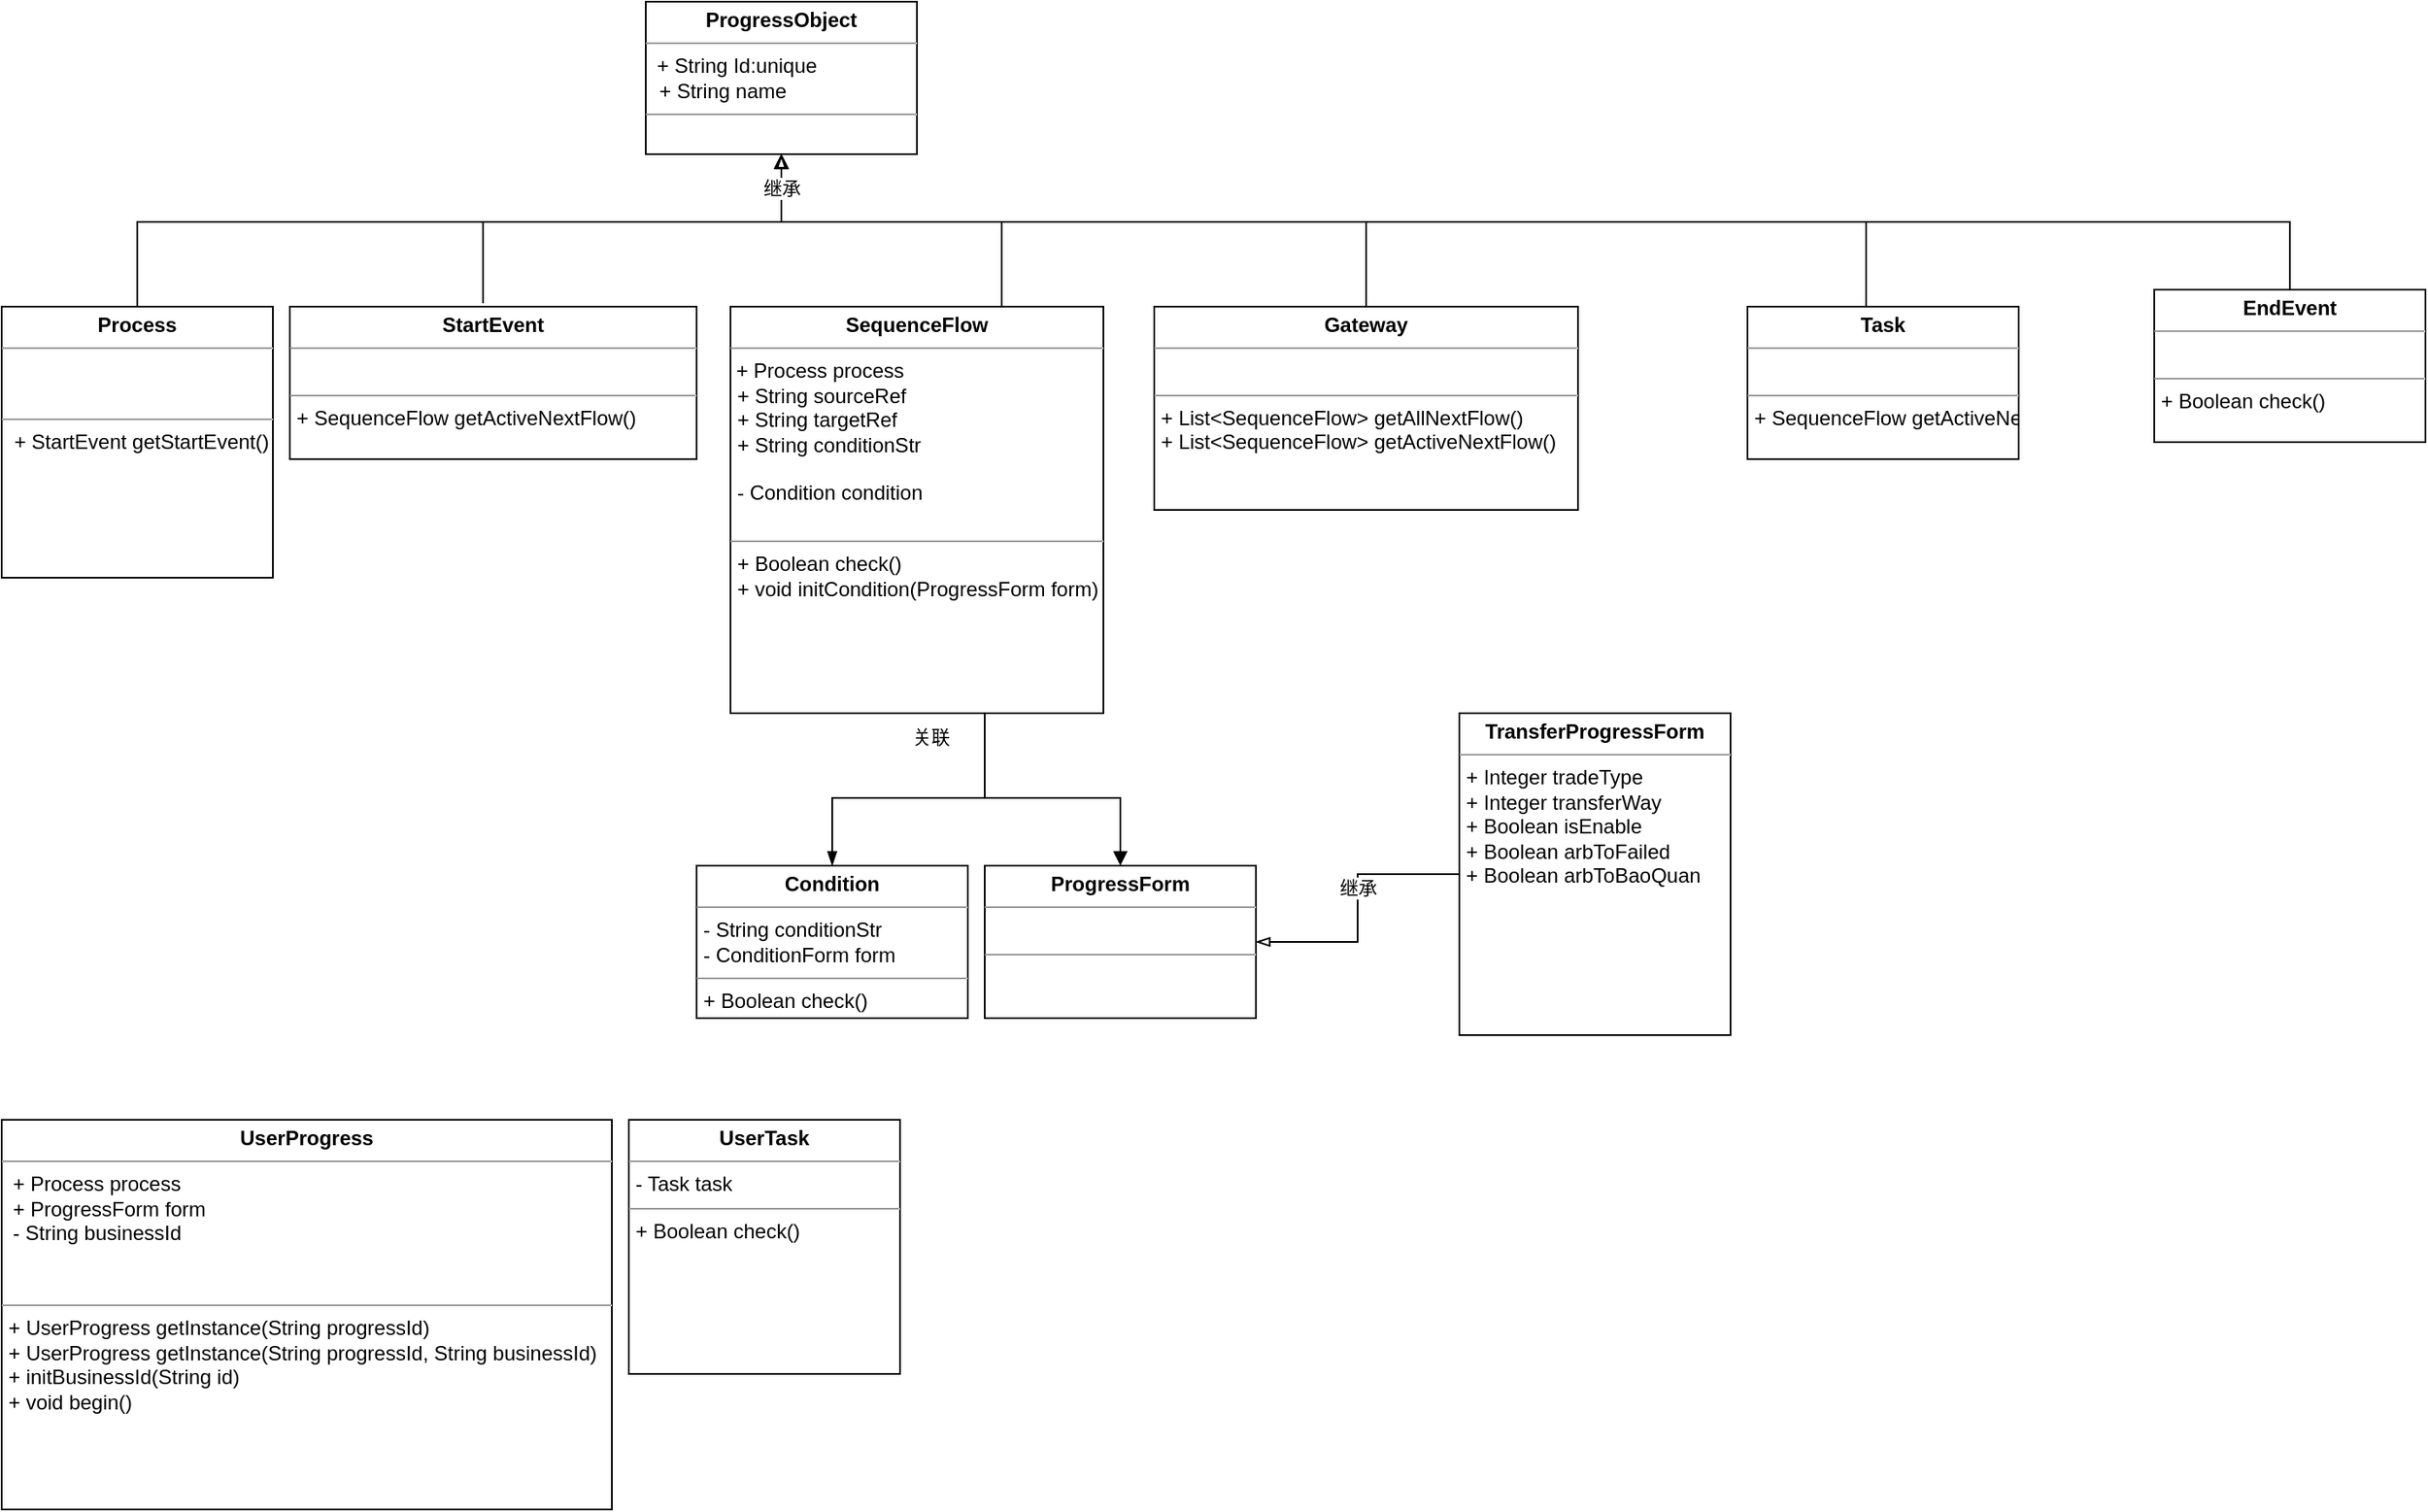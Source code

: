 <mxfile version="20.5.1" type="github">
  <diagram id="irxYXEMwynxG1fhxJzVo" name="Page-1">
    <mxGraphModel dx="1666" dy="792" grid="1" gridSize="10" guides="1" tooltips="1" connect="1" arrows="1" fold="1" page="1" pageScale="1" pageWidth="850" pageHeight="1100" math="0" shadow="0">
      <root>
        <mxCell id="0" />
        <mxCell id="1" parent="0" />
        <mxCell id="aLDOUh4v3opePZZqZGgN-15" style="edgeStyle=orthogonalEdgeStyle;rounded=0;orthogonalLoop=1;jettySize=auto;html=1;entryX=0.5;entryY=1;entryDx=0;entryDy=0;endArrow=block;endFill=0;" edge="1" parent="1" source="L5ERG233UL1eMyCegkhS-21" target="aLDOUh4v3opePZZqZGgN-7">
          <mxGeometry relative="1" as="geometry">
            <Array as="points">
              <mxPoint x="610" y="180" />
              <mxPoint x="480" y="180" />
            </Array>
          </mxGeometry>
        </mxCell>
        <mxCell id="aLDOUh4v3opePZZqZGgN-27" style="edgeStyle=orthogonalEdgeStyle;rounded=0;orthogonalLoop=1;jettySize=auto;html=1;endArrow=blockThin;endFill=1;" edge="1" parent="1" source="L5ERG233UL1eMyCegkhS-21" target="aLDOUh4v3opePZZqZGgN-1">
          <mxGeometry relative="1" as="geometry">
            <mxPoint x="510" y="550" as="targetPoint" />
            <Array as="points">
              <mxPoint x="600" y="520" />
              <mxPoint x="510" y="520" />
            </Array>
          </mxGeometry>
        </mxCell>
        <mxCell id="aLDOUh4v3opePZZqZGgN-28" style="edgeStyle=orthogonalEdgeStyle;rounded=0;orthogonalLoop=1;jettySize=auto;html=1;endArrow=block;endFill=1;exitX=0.5;exitY=1;exitDx=0;exitDy=0;" edge="1" parent="1" source="L5ERG233UL1eMyCegkhS-21" target="aLDOUh4v3opePZZqZGgN-21">
          <mxGeometry relative="1" as="geometry">
            <Array as="points">
              <mxPoint x="600" y="520" />
              <mxPoint x="680" y="520" />
            </Array>
          </mxGeometry>
        </mxCell>
        <mxCell id="aLDOUh4v3opePZZqZGgN-29" value="关联" style="edgeLabel;html=1;align=center;verticalAlign=middle;resizable=0;points=[];" vertex="1" connectable="0" parent="aLDOUh4v3opePZZqZGgN-28">
          <mxGeometry x="-0.937" y="-1" relative="1" as="geometry">
            <mxPoint x="1" y="13" as="offset" />
          </mxGeometry>
        </mxCell>
        <mxCell id="L5ERG233UL1eMyCegkhS-21" value="&lt;p style=&quot;margin:0px;margin-top:4px;text-align:center;&quot;&gt;&lt;b&gt;SequenceFlow&lt;/b&gt;&lt;br&gt;&lt;/p&gt;&lt;hr size=&quot;1&quot;&gt;&amp;nbsp;+ Process process&lt;br&gt;&lt;p style=&quot;margin:0px;margin-left:4px;&quot;&gt;+ String sourceRef&lt;/p&gt;&lt;p style=&quot;margin:0px;margin-left:4px;&quot;&gt;+ String targetRef&lt;br&gt;+ String conditionStr&lt;br&gt;&lt;/p&gt;&lt;p style=&quot;margin:0px;margin-left:4px;&quot;&gt;&lt;br&gt;&lt;/p&gt;&lt;p style=&quot;margin:0px;margin-left:4px;&quot;&gt;- Condition condition&lt;br&gt;&lt;/p&gt;&lt;p style=&quot;margin:0px;margin-left:4px;&quot;&gt;&lt;br&gt;&lt;/p&gt;&lt;hr size=&quot;1&quot;&gt;&lt;p style=&quot;margin:0px;margin-left:4px;&quot;&gt;+ Boolean check()&lt;/p&gt;&lt;p style=&quot;margin:0px;margin-left:4px;&quot;&gt;+ void initCondition(ProgressForm form)&lt;br&gt;&lt;/p&gt;&lt;p style=&quot;margin:0px;margin-left:4px;&quot;&gt;&lt;br&gt;&lt;/p&gt;" style="verticalAlign=top;align=left;overflow=fill;fontSize=12;fontFamily=Helvetica;html=1;" parent="1" vertex="1">
          <mxGeometry x="450" y="230" width="220" height="240" as="geometry" />
        </mxCell>
        <mxCell id="aLDOUh4v3opePZZqZGgN-1" value="&lt;p style=&quot;margin:0px;margin-top:4px;text-align:center;&quot;&gt;&lt;b&gt;Condition&lt;/b&gt;&lt;br&gt;&lt;/p&gt;&lt;hr size=&quot;1&quot;&gt;&lt;p style=&quot;margin:0px;margin-left:4px;&quot;&gt;- String conditionStr&lt;/p&gt;&lt;p style=&quot;margin:0px;margin-left:4px;&quot;&gt;- ConditionForm form&lt;br&gt;&lt;/p&gt;&lt;hr size=&quot;1&quot;&gt;&lt;p style=&quot;margin:0px;margin-left:4px;&quot;&gt;+ Boolean check()&lt;br&gt;&lt;/p&gt;" style="verticalAlign=top;align=left;overflow=fill;fontSize=12;fontFamily=Helvetica;html=1;" vertex="1" parent="1">
          <mxGeometry x="430" y="560" width="160" height="90" as="geometry" />
        </mxCell>
        <mxCell id="aLDOUh4v3opePZZqZGgN-16" style="edgeStyle=orthogonalEdgeStyle;rounded=0;orthogonalLoop=1;jettySize=auto;html=1;endArrow=block;endFill=0;" edge="1" parent="1" source="aLDOUh4v3opePZZqZGgN-37" target="aLDOUh4v3opePZZqZGgN-7">
          <mxGeometry relative="1" as="geometry">
            <mxPoint x="1140" y="230" as="sourcePoint" />
            <Array as="points">
              <mxPoint x="1120" y="180" />
              <mxPoint x="480" y="180" />
            </Array>
          </mxGeometry>
        </mxCell>
        <mxCell id="aLDOUh4v3opePZZqZGgN-3" value="&lt;p style=&quot;margin:0px;margin-top:4px;text-align:center;&quot;&gt;&lt;b&gt;UserTask&lt;/b&gt;&lt;br&gt;&lt;/p&gt;&lt;hr size=&quot;1&quot;&gt;&lt;p style=&quot;margin:0px;margin-left:4px;&quot;&gt;- Task task&lt;/p&gt;&lt;hr size=&quot;1&quot;&gt;&lt;p style=&quot;margin:0px;margin-left:4px;&quot;&gt;+ Boolean check()&lt;br&gt;&lt;/p&gt;" style="verticalAlign=top;align=left;overflow=fill;fontSize=12;fontFamily=Helvetica;html=1;" vertex="1" parent="1">
          <mxGeometry x="390" y="710" width="160" height="150" as="geometry" />
        </mxCell>
        <mxCell id="aLDOUh4v3opePZZqZGgN-8" style="edgeStyle=orthogonalEdgeStyle;rounded=0;orthogonalLoop=1;jettySize=auto;html=1;endArrow=block;endFill=0;exitX=0.5;exitY=0;exitDx=0;exitDy=0;" edge="1" parent="1" source="aLDOUh4v3opePZZqZGgN-4" target="aLDOUh4v3opePZZqZGgN-7">
          <mxGeometry relative="1" as="geometry">
            <Array as="points">
              <mxPoint x="100" y="180" />
              <mxPoint x="480" y="180" />
            </Array>
          </mxGeometry>
        </mxCell>
        <mxCell id="aLDOUh4v3opePZZqZGgN-4" value="&lt;p style=&quot;margin:0px;margin-top:4px;text-align:center;&quot;&gt;&lt;b&gt;Process&lt;/b&gt;&lt;/p&gt;&lt;hr size=&quot;1&quot;&gt;&lt;br&gt;&lt;p style=&quot;margin:0px;margin-left:8px;&quot;&gt;&lt;br&gt;&lt;/p&gt;&lt;hr size=&quot;1&quot;&gt;&lt;p style=&quot;margin:0px;margin-left:4px;&quot;&gt;&amp;nbsp;+ StartEvent getStartEvent()&lt;br&gt;&lt;/p&gt;" style="verticalAlign=top;align=left;overflow=fill;fontSize=12;fontFamily=Helvetica;html=1;" vertex="1" parent="1">
          <mxGeometry x="20" y="230" width="160" height="160" as="geometry" />
        </mxCell>
        <mxCell id="aLDOUh4v3opePZZqZGgN-9" style="edgeStyle=orthogonalEdgeStyle;rounded=0;orthogonalLoop=1;jettySize=auto;html=1;entryX=0.5;entryY=1;entryDx=0;entryDy=0;endArrow=block;endFill=0;exitX=0.475;exitY=-0.022;exitDx=0;exitDy=0;exitPerimeter=0;" edge="1" parent="1" source="aLDOUh4v3opePZZqZGgN-5" target="aLDOUh4v3opePZZqZGgN-7">
          <mxGeometry relative="1" as="geometry">
            <Array as="points">
              <mxPoint x="304" y="180" />
              <mxPoint x="480" y="180" />
            </Array>
          </mxGeometry>
        </mxCell>
        <mxCell id="aLDOUh4v3opePZZqZGgN-5" value="&lt;p style=&quot;margin:0px;margin-top:4px;text-align:center;&quot;&gt;&lt;b&gt;StartEvent&lt;/b&gt;&lt;br&gt;&lt;/p&gt;&lt;hr size=&quot;1&quot;&gt;&lt;br&gt;&lt;hr size=&quot;1&quot;&gt;&lt;p style=&quot;margin:0px;margin-left:4px;&quot;&gt;+ SequenceFlow getActiveNextFlow()&lt;/p&gt;" style="verticalAlign=top;align=left;overflow=fill;fontSize=12;fontFamily=Helvetica;html=1;" vertex="1" parent="1">
          <mxGeometry x="190" y="230" width="240" height="90" as="geometry" />
        </mxCell>
        <mxCell id="aLDOUh4v3opePZZqZGgN-17" style="edgeStyle=orthogonalEdgeStyle;rounded=0;orthogonalLoop=1;jettySize=auto;html=1;endArrow=block;endFill=0;" edge="1" parent="1" source="aLDOUh4v3opePZZqZGgN-6" target="aLDOUh4v3opePZZqZGgN-7">
          <mxGeometry relative="1" as="geometry">
            <Array as="points">
              <mxPoint x="1370" y="180" />
              <mxPoint x="480" y="180" />
            </Array>
          </mxGeometry>
        </mxCell>
        <mxCell id="aLDOUh4v3opePZZqZGgN-6" value="&lt;p style=&quot;margin:0px;margin-top:4px;text-align:center;&quot;&gt;&lt;b&gt;EndEvent&lt;/b&gt;&lt;br&gt;&lt;/p&gt;&lt;hr size=&quot;1&quot;&gt;&amp;nbsp; &lt;br&gt;&lt;hr size=&quot;1&quot;&gt;&lt;p style=&quot;margin:0px;margin-left:4px;&quot;&gt;+ Boolean check()&lt;br&gt;&lt;/p&gt;" style="verticalAlign=top;align=left;overflow=fill;fontSize=12;fontFamily=Helvetica;html=1;" vertex="1" parent="1">
          <mxGeometry x="1290" y="220" width="160" height="90" as="geometry" />
        </mxCell>
        <mxCell id="aLDOUh4v3opePZZqZGgN-7" value="&lt;p style=&quot;margin:0px;margin-top:4px;text-align:center;&quot;&gt;&lt;b&gt;ProgressObject&lt;/b&gt;&lt;br&gt;&lt;/p&gt;&lt;hr size=&quot;1&quot;&gt;&amp;nbsp; + String Id:unique&lt;p style=&quot;margin:0px;margin-left:8px;&quot;&gt;+ String name&lt;/p&gt;&lt;hr size=&quot;1&quot;&gt;" style="verticalAlign=top;align=left;overflow=fill;fontSize=12;fontFamily=Helvetica;html=1;" vertex="1" parent="1">
          <mxGeometry x="400" y="50" width="160" height="90" as="geometry" />
        </mxCell>
        <mxCell id="aLDOUh4v3opePZZqZGgN-21" value="&lt;p style=&quot;margin:0px;margin-top:4px;text-align:center;&quot;&gt;&lt;b&gt;ProgressForm&lt;/b&gt;&lt;br&gt;&lt;/p&gt;&lt;hr size=&quot;1&quot;&gt;&lt;p style=&quot;margin:0px;margin-left:4px;&quot;&gt;&lt;br&gt;&lt;/p&gt;&lt;hr size=&quot;1&quot;&gt;&amp;nbsp;" style="verticalAlign=top;align=left;overflow=fill;fontSize=12;fontFamily=Helvetica;html=1;" vertex="1" parent="1">
          <mxGeometry x="600" y="560" width="160" height="90" as="geometry" />
        </mxCell>
        <mxCell id="aLDOUh4v3opePZZqZGgN-25" style="edgeStyle=orthogonalEdgeStyle;rounded=0;orthogonalLoop=1;jettySize=auto;html=1;entryX=1;entryY=0.5;entryDx=0;entryDy=0;endArrow=blockThin;endFill=0;" edge="1" parent="1" source="aLDOUh4v3opePZZqZGgN-24" target="aLDOUh4v3opePZZqZGgN-21">
          <mxGeometry relative="1" as="geometry" />
        </mxCell>
        <mxCell id="aLDOUh4v3opePZZqZGgN-26" value="继承" style="edgeLabel;html=1;align=center;verticalAlign=middle;resizable=0;points=[];" vertex="1" connectable="0" parent="aLDOUh4v3opePZZqZGgN-25">
          <mxGeometry x="-0.15" relative="1" as="geometry">
            <mxPoint as="offset" />
          </mxGeometry>
        </mxCell>
        <mxCell id="aLDOUh4v3opePZZqZGgN-24" value="&lt;p style=&quot;margin:0px;margin-top:4px;text-align:center;&quot;&gt;&lt;b&gt;TransferProgressForm&lt;/b&gt;&lt;br&gt;&lt;/p&gt;&lt;hr size=&quot;1&quot;&gt;&lt;p style=&quot;margin:0px;margin-left:4px;&quot;&gt;+ Integer tradeType&lt;/p&gt;&lt;p style=&quot;margin:0px;margin-left:4px;&quot;&gt;+ Integer transferWay&lt;/p&gt;&lt;p style=&quot;margin:0px;margin-left:4px;&quot;&gt;+ Boolean isEnable&lt;br&gt;&lt;/p&gt;&lt;p style=&quot;margin:0px;margin-left:4px;&quot;&gt;+ Boolean arbToFailed&lt;br&gt;+ Boolean arbToBaoQuan&lt;br&gt;&lt;/p&gt;&lt;p style=&quot;margin:0px;margin-left:4px;&quot;&gt;&lt;br&gt;&lt;/p&gt;" style="verticalAlign=top;align=left;overflow=fill;fontSize=12;fontFamily=Helvetica;html=1;" vertex="1" parent="1">
          <mxGeometry x="880" y="470" width="160" height="190" as="geometry" />
        </mxCell>
        <mxCell id="aLDOUh4v3opePZZqZGgN-30" value="&lt;p style=&quot;margin:0px;margin-top:4px;text-align:center;&quot;&gt;&lt;b&gt;UserProgress&lt;/b&gt;&lt;/p&gt;&lt;hr size=&quot;1&quot;&gt;&lt;div&gt;&amp;nbsp; + Process process&lt;br&gt;&amp;nbsp; + ProgressForm form&lt;br&gt;&lt;/div&gt;&lt;div&gt;&amp;nbsp; - String businessId&lt;/div&gt;&lt;div&gt;&amp;nbsp; &lt;br&gt;&lt;/div&gt;&lt;p style=&quot;margin:0px;margin-left:8px;&quot;&gt;&lt;br&gt;&lt;/p&gt;&lt;hr size=&quot;1&quot;&gt;&lt;p style=&quot;margin:0px;margin-left:4px;&quot;&gt;+ UserProgress getInstance(String progressId)&lt;/p&gt;&lt;p style=&quot;margin:0px;margin-left:4px;&quot;&gt;+ UserProgress getInstance(String progressId, String businessId)&lt;/p&gt;&lt;p style=&quot;margin:0px;margin-left:4px;&quot;&gt;+ initBusinessId(String id)&lt;/p&gt;&lt;p style=&quot;margin:0px;margin-left:4px;&quot;&gt; + void begin()&lt;br&gt;&lt;/p&gt;" style="verticalAlign=top;align=left;overflow=fill;fontSize=12;fontFamily=Helvetica;html=1;" vertex="1" parent="1">
          <mxGeometry x="20" y="710" width="360" height="230" as="geometry" />
        </mxCell>
        <mxCell id="aLDOUh4v3opePZZqZGgN-35" style="edgeStyle=orthogonalEdgeStyle;rounded=0;orthogonalLoop=1;jettySize=auto;html=1;endArrow=blockThin;endFill=0;exitX=0.5;exitY=0;exitDx=0;exitDy=0;" edge="1" parent="1" source="aLDOUh4v3opePZZqZGgN-31" target="aLDOUh4v3opePZZqZGgN-7">
          <mxGeometry relative="1" as="geometry">
            <Array as="points">
              <mxPoint x="825" y="180" />
              <mxPoint x="480" y="180" />
            </Array>
          </mxGeometry>
        </mxCell>
        <mxCell id="aLDOUh4v3opePZZqZGgN-36" value="继承" style="edgeLabel;html=1;align=center;verticalAlign=middle;resizable=0;points=[];" vertex="1" connectable="0" parent="aLDOUh4v3opePZZqZGgN-35">
          <mxGeometry x="0.94" y="2" relative="1" as="geometry">
            <mxPoint x="2" y="7" as="offset" />
          </mxGeometry>
        </mxCell>
        <mxCell id="aLDOUh4v3opePZZqZGgN-31" value="&lt;p style=&quot;margin:0px;margin-top:4px;text-align:center;&quot;&gt;&lt;b&gt;Gateway&lt;/b&gt;&lt;br&gt;&lt;/p&gt;&lt;hr size=&quot;1&quot;&gt;&lt;br&gt;&lt;hr size=&quot;1&quot;&gt;&lt;p style=&quot;margin:0px;margin-left:4px;&quot;&gt;+ List&amp;lt;SequenceFlow&amp;gt; getAllNextFlow()&lt;br&gt;+ List&amp;lt;SequenceFlow&amp;gt; getActiveNextFlow()&lt;/p&gt;&lt;p style=&quot;margin:0px;margin-left:4px;&quot;&gt;&lt;br&gt;&lt;br&gt;&lt;/p&gt;&lt;p style=&quot;margin:0px;margin-left:4px;&quot;&gt;&lt;/p&gt;" style="verticalAlign=top;align=left;overflow=fill;fontSize=12;fontFamily=Helvetica;html=1;" vertex="1" parent="1">
          <mxGeometry x="700" y="230" width="250" height="120" as="geometry" />
        </mxCell>
        <mxCell id="aLDOUh4v3opePZZqZGgN-37" value="&lt;p style=&quot;margin:0px;margin-top:4px;text-align:center;&quot;&gt;&lt;b&gt;Task&lt;/b&gt;&lt;br&gt;&lt;/p&gt;&lt;hr size=&quot;1&quot;&gt;&amp;nbsp; &lt;br&gt;&lt;hr size=&quot;1&quot;&gt;&lt;p style=&quot;margin:0px;margin-left:4px;&quot;&gt;+ SequenceFlow getActiveNextFlow()&lt;/p&gt;&lt;p style=&quot;margin:0px;margin-left:4px;&quot;&gt;&lt;/p&gt;" style="verticalAlign=top;align=left;overflow=fill;fontSize=12;fontFamily=Helvetica;html=1;" vertex="1" parent="1">
          <mxGeometry x="1050" y="230" width="160" height="90" as="geometry" />
        </mxCell>
      </root>
    </mxGraphModel>
  </diagram>
</mxfile>
